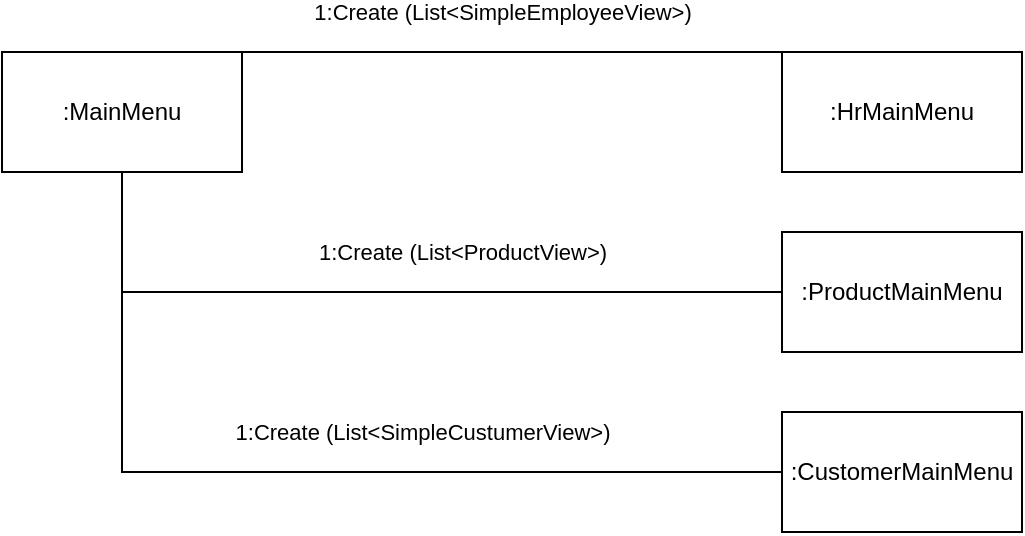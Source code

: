 <mxfile version="13.8.9-1" type="github">
  <diagram id="laVmVUHqH2EGiY9fDYmY" name="Page-1">
    <mxGraphModel dx="782" dy="707" grid="1" gridSize="10" guides="1" tooltips="1" connect="1" arrows="1" fold="1" page="1" pageScale="1" pageWidth="827" pageHeight="1169" math="0" shadow="0">
      <root>
        <mxCell id="0" />
        <mxCell id="1" parent="0" />
        <mxCell id="kpGWdIf7cratf-CfFsrV-5" style="edgeStyle=orthogonalEdgeStyle;rounded=0;orthogonalLoop=1;jettySize=auto;html=1;endArrow=none;endFill=0;" edge="1" parent="1" source="kpGWdIf7cratf-CfFsrV-1" target="kpGWdIf7cratf-CfFsrV-2">
          <mxGeometry relative="1" as="geometry">
            <Array as="points">
              <mxPoint x="280" y="40" />
              <mxPoint x="280" y="40" />
            </Array>
          </mxGeometry>
        </mxCell>
        <mxCell id="kpGWdIf7cratf-CfFsrV-10" value="1:Create (List&amp;lt;SimpleEmployeeView&amp;gt;)" style="edgeLabel;html=1;align=center;verticalAlign=middle;resizable=0;points=[];" vertex="1" connectable="0" parent="kpGWdIf7cratf-CfFsrV-5">
          <mxGeometry x="0.111" y="-25" relative="1" as="geometry">
            <mxPoint x="-20" y="-45" as="offset" />
          </mxGeometry>
        </mxCell>
        <mxCell id="kpGWdIf7cratf-CfFsrV-6" style="edgeStyle=orthogonalEdgeStyle;rounded=0;orthogonalLoop=1;jettySize=auto;html=1;entryX=0;entryY=0.5;entryDx=0;entryDy=0;endArrow=none;endFill=0;exitX=0.5;exitY=1;exitDx=0;exitDy=0;" edge="1" parent="1" source="kpGWdIf7cratf-CfFsrV-1" target="kpGWdIf7cratf-CfFsrV-3">
          <mxGeometry relative="1" as="geometry">
            <Array as="points">
              <mxPoint x="70" y="160" />
            </Array>
          </mxGeometry>
        </mxCell>
        <mxCell id="kpGWdIf7cratf-CfFsrV-9" value="1:Create (List&amp;lt;ProductView&amp;gt;)" style="edgeLabel;html=1;align=center;verticalAlign=middle;resizable=0;points=[];" vertex="1" connectable="0" parent="kpGWdIf7cratf-CfFsrV-6">
          <mxGeometry x="0.303" y="-4" relative="1" as="geometry">
            <mxPoint x="-24" y="-24" as="offset" />
          </mxGeometry>
        </mxCell>
        <mxCell id="kpGWdIf7cratf-CfFsrV-1" value=":MainMenu" style="rounded=0;whiteSpace=wrap;html=1;" vertex="1" parent="1">
          <mxGeometry x="10" y="40" width="120" height="60" as="geometry" />
        </mxCell>
        <mxCell id="kpGWdIf7cratf-CfFsrV-2" value=":HrMainMenu" style="rounded=0;whiteSpace=wrap;html=1;" vertex="1" parent="1">
          <mxGeometry x="400" y="40" width="120" height="60" as="geometry" />
        </mxCell>
        <mxCell id="kpGWdIf7cratf-CfFsrV-3" value=":ProductMainMenu" style="rounded=0;whiteSpace=wrap;html=1;" vertex="1" parent="1">
          <mxGeometry x="400" y="130" width="120" height="60" as="geometry" />
        </mxCell>
        <mxCell id="kpGWdIf7cratf-CfFsrV-4" value=":CustomerMainMenu" style="rounded=0;whiteSpace=wrap;html=1;" vertex="1" parent="1">
          <mxGeometry x="400" y="220" width="120" height="60" as="geometry" />
        </mxCell>
        <mxCell id="kpGWdIf7cratf-CfFsrV-8" style="edgeStyle=orthogonalEdgeStyle;rounded=0;orthogonalLoop=1;jettySize=auto;html=1;entryX=0;entryY=0.5;entryDx=0;entryDy=0;endArrow=none;endFill=0;exitX=0.5;exitY=1;exitDx=0;exitDy=0;" edge="1" parent="1" source="kpGWdIf7cratf-CfFsrV-1" target="kpGWdIf7cratf-CfFsrV-4">
          <mxGeometry relative="1" as="geometry">
            <Array as="points">
              <mxPoint x="70" y="250" />
            </Array>
          </mxGeometry>
        </mxCell>
        <mxCell id="kpGWdIf7cratf-CfFsrV-11" value="1:Create (List&amp;lt;SimpleCustumerView&amp;gt;)" style="edgeLabel;html=1;align=center;verticalAlign=middle;resizable=0;points=[];" vertex="1" connectable="0" parent="kpGWdIf7cratf-CfFsrV-8">
          <mxGeometry x="0.188" y="3" relative="1" as="geometry">
            <mxPoint x="15" y="-17" as="offset" />
          </mxGeometry>
        </mxCell>
      </root>
    </mxGraphModel>
  </diagram>
</mxfile>

